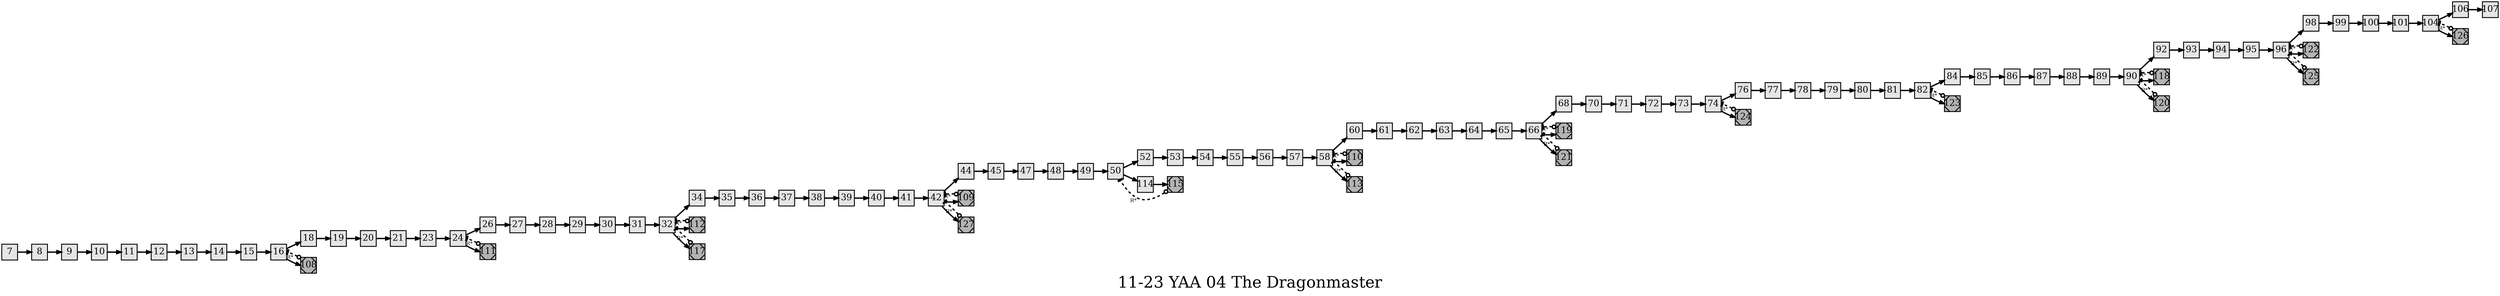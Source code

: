 digraph g{
  graph [ label="11-23 YAA 04 The Dragonmaster" rankdir=LR, ordering=out, fontsize=36, nodesep="0.35", ranksep="0.45"];
  node  [shape=rect, penwidth=2, fontsize=20, style=filled, fillcolor=grey90, margin="0,0", labelfloat=true, regular=true, fixedsize=true];
  edge  [labelfloat=true, penwidth=3, fontsize=12];
  // ---;
  // group  : Katz;
  // id     :;
  // gbid   :;
  // series :;
  // title  :;
  // author :;
  // credit:;
  // - name : Kylie McGregor;
  // role : encoder;
  // date : 2017-08-31;
  // - name : Jeremy Douglass;
  // role : editor;
  // date : 2017-10-19;
  // render:;
  // - name   : small;
  // styles : gvStyles-small.txt;
  // engine : dot;
  // comment: >;
  
  // ---;
  
  // From | To | Label;
  
  7 -> 8;
  8 -> 9;
  9 -> 10;
  10 -> 11;
  11 -> 12;
  12 -> 13;
  13 -> 14;
  14 -> 15;
  15 -> 16;
  16 -> 18;
  16 -> 108;
  18 -> 19;
  19 -> 20;
  20 -> 21;
  21 -> 23;
  23 -> 24;
  24 -> 26;
  24 -> 111;
  26 -> 27;
  27 -> 28;
  28 -> 29;
  29 -> 30;
  30 -> 31;
  31 -> 32;
  32 -> 34;
  32 -> 112;
  32 -> 117;
  34 -> 35;
  35 -> 36;
  36 -> 37;
  37 -> 38;
  38 -> 39;
  39 -> 40;
  40 -> 41;
  41 -> 42;
  42 -> 44;
  42 -> 109;
  42 -> 127;
  44 -> 45;
  45 -> 47;
  47 -> 48;
  48 -> 49;
  49 -> 50;
  50 -> 52;
  50 -> 114;
  52 -> 53;
  53 -> 54;
  54 -> 55;
  55 -> 56;
  56 -> 57;
  57 -> 58;
  58 -> 60;
  58 -> 110;
  58 -> 113;
  60 -> 61;
  61 -> 62;
  62 -> 63;
  63 -> 64;
  64 -> 65;
  65 -> 66;
  66 -> 68;
  66 -> 119;
  66 -> 121;
  68 -> 70;
  70 -> 71;
  71 -> 72;
  72 -> 73;
  73 -> 74;
  74 -> 76;
  74 -> 124;
  76 -> 77;
  77 -> 78;
  78 -> 79;
  79 -> 80;
  80 -> 81;
  81 -> 82;
  82 -> 84;
  82 -> 123;
  84 -> 85;
  85 -> 86;
  86 -> 87;
  87 -> 88;
  88 -> 89;
  89 -> 90;
  90 -> 92;
  90 -> 118;
  90 -> 120;
  92 -> 93;
  93 -> 94;
  94 -> 95;
  95 -> 96;
  96 -> 98;
  96 -> 122;
  96 -> 125;
  98 -> 99;
  99 -> 100;
  100 -> 101;
  101 -> 104;
  104 -> 106;
  104 -> 126;
  106 -> 107;
  108	[ xlabel="E", shape=Msquare, fontsize=20, fillcolor=grey70, xlabel="" ];
  108 -> 16	[ xlabel="R*", dir=both, arrowhead=tee, arrowtail=odot, style=dashed, constraint=false, label="" ];
  109	[ xlabel="E", shape=Msquare, fontsize=20, fillcolor=grey70, xlabel="" ];
  109 -> 42	[ xlabel="R*", dir=both, arrowhead=tee, arrowtail=odot, style=dashed, constraint=false, label="" ];
  110	[ xlabel="E", shape=Msquare, fontsize=20, fillcolor=grey70, xlabel="" ];
  110 -> 58	[ xlabel="R*", dir=both, arrowhead=tee, arrowtail=odot, style=dashed, constraint=false, label="" ];
  111	[ xlabel="E", shape=Msquare, fontsize=20, fillcolor=grey70, xlabel="" ];
  111 -> 24	[ xlabel="R*", dir=both, arrowhead=tee, arrowtail=odot, style=dashed, constraint=false, label="" ];
  112	[ xlabel="E", shape=Msquare, fontsize=20, fillcolor=grey70, xlabel="" ];
  112 -> 32	[ xlabel="R*", dir=both, arrowhead=tee, arrowtail=odot, style=dashed, constraint=false, label="" ];
  113	[ xlabel="E", shape=Msquare, fontsize=20, fillcolor=grey70, xlabel="" ];
  113 -> 58	[ xlabel="R*", dir=both, arrowhead=tee, arrowtail=odot, style=dashed, constraint=false, label="" ];
  114 -> 115;
  115	[ xlabel="E", shape=Msquare, fontsize=20, fillcolor=grey70, xlabel="" ];
  115 -> 50	[ xlabel="R*", dir=both, arrowhead=tee, arrowtail=odot, style=dashed, constraint=false, label="" ];
  117	[ xlabel="E", shape=Msquare, fontsize=20, fillcolor=grey70, xlabel="" ];
  117 -> 32	[ xlabel="R*", dir=both, arrowhead=tee, arrowtail=odot, style=dashed, constraint=false, label="" ];
  118	[ xlabel="E", shape=Msquare, fontsize=20, fillcolor=grey70, xlabel="" ];
  118 -> 90	[ xlabel="R*", dir=both, arrowhead=tee, arrowtail=odot, style=dashed, constraint=false, label="" ];
  119	[ xlabel="E", shape=Msquare, fontsize=20, fillcolor=grey70, xlabel="" ];
  119 -> 66	[ xlabel="R*", dir=both, arrowhead=tee, arrowtail=odot, style=dashed, constraint=false, label="" ];
  120	[ xlabel="E", shape=Msquare, fontsize=20, fillcolor=grey70, xlabel="" ];
  120 -> 90	[ xlabel="R*", dir=both, arrowhead=tee, arrowtail=odot, style=dashed, constraint=false, label="" ];
  121	[ xlabel="E", shape=Msquare, fontsize=20, fillcolor=grey70, xlabel="" ];
  121 -> 66	[ xlabel="R*", dir=both, arrowhead=tee, arrowtail=odot, style=dashed, constraint=false, label="" ];
  122	[ xlabel="E", shape=Msquare, fontsize=20, fillcolor=grey70, xlabel="" ];
  122 -> 96	[ xlabel="R*", dir=both, arrowhead=tee, arrowtail=odot, style=dashed, constraint=false, label="" ];
  123	[ xlabel="E", shape=Msquare, fontsize=20, fillcolor=grey70, xlabel="" ];
  123 -> 82	[ xlabel="R*", dir=both, arrowhead=tee, arrowtail=odot, style=dashed, constraint=false, label="" ];
  124	[ xlabel="E", shape=Msquare, fontsize=20, fillcolor=grey70, xlabel="" ];
  124 -> 74	[ xlabel="R*", dir=both, arrowhead=tee, arrowtail=odot, style=dashed, constraint=false, label="" ];
  125	[ xlabel="E", shape=Msquare, fontsize=20, fillcolor=grey70, xlabel="" ];
  125 -> 96	[ xlabel="R*", dir=both, arrowhead=tee, arrowtail=odot, style=dashed, constraint=false, label="" ];
  126	[ xlabel="E", shape=Msquare, fontsize=20, fillcolor=grey70, xlabel="" ];
  126 -> 104	[ xlabel="R*", dir=both, arrowhead=tee, arrowtail=odot, style=dashed, constraint=false, label="" ];
  127	[ xlabel="E", shape=Msquare, fontsize=20, fillcolor=grey70, xlabel="" ];
  127 -> 42	[ xlabel="R*", dir=both, arrowhead=tee, arrowtail=odot, style=dashed, constraint=false, label="" ];
}


